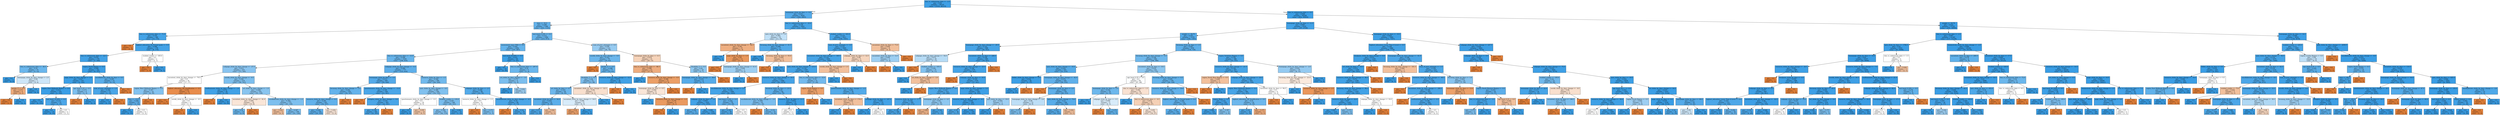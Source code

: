 digraph Tree {
node [shape=box, style="filled", color="black"] ;
0 [label="due_vs_submission_date <= -2.5\ngini = 0.04\nsamples = 49335\nvalue = [1016, 48319]", fillcolor="#399de5fa"] ;
1 [label="homepage_clicks_by_days <= 9.5\ngini = 0.211\nsamples = 3029\nvalue = [364, 2665]", fillcolor="#399de5dc"] ;
0 -> 1 [labeldistance=2.5, labelangle=45, headlabel="True"] ;
2 [label="date <= 35.5\ngini = 0.289\nsamples = 1386\nvalue = [243, 1143]", fillcolor="#399de5c9"] ;
1 -> 2 ;
3 [label="due_vs_submission_date <= -71.0\ngini = 0.105\nsamples = 180\nvalue = [10, 170]", fillcolor="#399de5f0"] ;
2 -> 3 ;
4 [label="gini = 0.0\nsamples = 2\nvalue = [2, 0]", fillcolor="#e58139ff"] ;
3 -> 4 ;
5 [label="highest_education_No Formal quals <= 0.5\ngini = 0.086\nsamples = 178\nvalue = [8, 170]", fillcolor="#399de5f3"] ;
3 -> 5 ;
6 [label="due_vs_submission_date <= -22.5\ngini = 0.076\nsamples = 176\nvalue = [7, 169]", fillcolor="#399de5f4"] ;
5 -> 6 ;
7 [label="due_vs_submission_date <= -36.5\ngini = 0.32\nsamples = 15\nvalue = [3, 12]", fillcolor="#399de5bf"] ;
6 -> 7 ;
8 [label="gini = 0.0\nsamples = 8\nvalue = [0, 8]", fillcolor="#399de5ff"] ;
7 -> 8 ;
9 [label="homepage_clicks_by_days_change <= 2.5\ngini = 0.49\nsamples = 7\nvalue = [3, 4]", fillcolor="#399de540"] ;
7 -> 9 ;
10 [label="gender_F <= 0.5\ngini = 0.375\nsamples = 4\nvalue = [3, 1]", fillcolor="#e58139aa"] ;
9 -> 10 ;
11 [label="gini = 0.0\nsamples = 3\nvalue = [3, 0]", fillcolor="#e58139ff"] ;
10 -> 11 ;
12 [label="gini = 0.0\nsamples = 1\nvalue = [0, 1]", fillcolor="#399de5ff"] ;
10 -> 12 ;
13 [label="gini = 0.0\nsamples = 3\nvalue = [0, 3]", fillcolor="#399de5ff"] ;
9 -> 13 ;
14 [label="region_North Region <= 0.5\ngini = 0.048\nsamples = 161\nvalue = [4, 157]", fillcolor="#399de5f9"] ;
6 -> 14 ;
15 [label="page_clicks_by_days_change <= 2.5\ngini = 0.027\nsamples = 147\nvalue = [2, 145]", fillcolor="#399de5fb"] ;
14 -> 15 ;
16 [label="region_East Midlands Region <= 0.5\ngini = 0.014\nsamples = 143\nvalue = [1, 142]", fillcolor="#399de5fd"] ;
15 -> 16 ;
17 [label="gini = 0.0\nsamples = 131\nvalue = [0, 131]", fillcolor="#399de5ff"] ;
16 -> 17 ;
18 [label="imd_band_10-20% <= 0.5\ngini = 0.153\nsamples = 12\nvalue = [1, 11]", fillcolor="#399de5e8"] ;
16 -> 18 ;
19 [label="gini = 0.0\nsamples = 10\nvalue = [0, 10]", fillcolor="#399de5ff"] ;
18 -> 19 ;
20 [label="gini = 0.5\nsamples = 2\nvalue = [1, 1]", fillcolor="#e5813900"] ;
18 -> 20 ;
21 [label="age_band_0-35 <= 0.5\ngini = 0.375\nsamples = 4\nvalue = [1, 3]", fillcolor="#399de5aa"] ;
15 -> 21 ;
22 [label="gini = 0.0\nsamples = 1\nvalue = [1, 0]", fillcolor="#e58139ff"] ;
21 -> 22 ;
23 [label="gini = 0.0\nsamples = 3\nvalue = [0, 3]", fillcolor="#399de5ff"] ;
21 -> 23 ;
24 [label="oucollaborate_clicks_by_days <= 0.5\ngini = 0.245\nsamples = 14\nvalue = [2, 12]", fillcolor="#399de5d4"] ;
14 -> 24 ;
25 [label="num_of_prev_attempts <= 1.5\ngini = 0.142\nsamples = 13\nvalue = [1, 12]", fillcolor="#399de5ea"] ;
24 -> 25 ;
26 [label="gini = 0.0\nsamples = 12\nvalue = [0, 12]", fillcolor="#399de5ff"] ;
25 -> 26 ;
27 [label="gini = 0.0\nsamples = 1\nvalue = [1, 0]", fillcolor="#e58139ff"] ;
25 -> 27 ;
28 [label="gini = 0.0\nsamples = 1\nvalue = [1, 0]", fillcolor="#e58139ff"] ;
24 -> 28 ;
29 [label="studied_credits <= 165.0\ngini = 0.5\nsamples = 2\nvalue = [1, 1]", fillcolor="#e5813900"] ;
5 -> 29 ;
30 [label="gini = 0.0\nsamples = 1\nvalue = [1, 0]", fillcolor="#e58139ff"] ;
29 -> 30 ;
31 [label="gini = 0.0\nsamples = 1\nvalue = [0, 1]", fillcolor="#399de5ff"] ;
29 -> 31 ;
32 [label="imd_band_0-10% <= 0.5\ngini = 0.312\nsamples = 1206\nvalue = [233, 973]", fillcolor="#399de5c2"] ;
2 -> 32 ;
33 [label="assessment_type_CMA <= 0.5\ngini = 0.295\nsamples = 1094\nvalue = [197, 897]", fillcolor="#399de5c7"] ;
32 -> 33 ;
34 [label="due_vs_submission_date <= -13.5\ngini = 0.308\nsamples = 1030\nvalue = [196, 834]", fillcolor="#399de5c3"] ;
33 -> 34 ;
35 [label="subpage_clicks_by_days_change <= -27.5\ngini = 0.411\nsamples = 253\nvalue = [73, 180]", fillcolor="#399de598"] ;
34 -> 35 ;
36 [label="oucontent_clicks_by_days_change <= -79.5\ngini = 0.5\nsamples = 34\nvalue = [17, 17]", fillcolor="#e5813900"] ;
35 -> 36 ;
37 [label="region_West Midlands Region <= 0.5\ngini = 0.397\nsamples = 22\nvalue = [6, 16]", fillcolor="#399de59f"] ;
36 -> 37 ;
38 [label="date <= 133.5\ngini = 0.266\nsamples = 19\nvalue = [3, 16]", fillcolor="#399de5cf"] ;
37 -> 38 ;
39 [label="gini = 0.0\nsamples = 13\nvalue = [0, 13]", fillcolor="#399de5ff"] ;
38 -> 39 ;
40 [label="gini = 0.5\nsamples = 6\nvalue = [3, 3]", fillcolor="#e5813900"] ;
38 -> 40 ;
41 [label="gini = 0.0\nsamples = 3\nvalue = [3, 0]", fillcolor="#e58139ff"] ;
37 -> 41 ;
42 [label="highest_education_HE Qualification <= 0.5\ngini = 0.153\nsamples = 12\nvalue = [11, 1]", fillcolor="#e58139e8"] ;
36 -> 42 ;
43 [label="gini = 0.0\nsamples = 10\nvalue = [10, 0]", fillcolor="#e58139ff"] ;
42 -> 43 ;
44 [label="ouwiki_clicks_by_days_change <= -0.5\ngini = 0.5\nsamples = 2\nvalue = [1, 1]", fillcolor="#e5813900"] ;
42 -> 44 ;
45 [label="gini = 0.0\nsamples = 1\nvalue = [1, 0]", fillcolor="#e58139ff"] ;
44 -> 45 ;
46 [label="gini = 0.0\nsamples = 1\nvalue = [0, 1]", fillcolor="#399de5ff"] ;
44 -> 46 ;
47 [label="ouwiki_clicks_by_days_change <= -0.5\ngini = 0.381\nsamples = 219\nvalue = [56, 163]", fillcolor="#399de5a7"] ;
35 -> 47 ;
48 [label="ouelluminate_clicks_by_days_change <= -1.0\ngini = 0.074\nsamples = 26\nvalue = [1, 25]", fillcolor="#399de5f5"] ;
47 -> 48 ;
49 [label="gini = 0.0\nsamples = 1\nvalue = [1, 0]", fillcolor="#e58139ff"] ;
48 -> 49 ;
50 [label="gini = 0.0\nsamples = 25\nvalue = [0, 25]", fillcolor="#399de5ff"] ;
48 -> 50 ;
51 [label="url_clicks_by_days_change <= -1.5\ngini = 0.408\nsamples = 193\nvalue = [55, 138]", fillcolor="#399de599"] ;
47 -> 51 ;
52 [label="oucontent_clicks_by_days_change <= -41.0\ngini = 0.494\nsamples = 18\nvalue = [10, 8]", fillcolor="#e5813933"] ;
51 -> 52 ;
53 [label="gini = 0.32\nsamples = 10\nvalue = [2, 8]", fillcolor="#399de5bf"] ;
52 -> 53 ;
54 [label="gini = 0.0\nsamples = 8\nvalue = [8, 0]", fillcolor="#e58139ff"] ;
52 -> 54 ;
55 [label="oucollaborate_clicks_by_days_change <= -1.5\ngini = 0.382\nsamples = 175\nvalue = [45, 130]", fillcolor="#399de5a7"] ;
51 -> 55 ;
56 [label="gini = 0.444\nsamples = 6\nvalue = [4, 2]", fillcolor="#e581397f"] ;
55 -> 56 ;
57 [label="gini = 0.367\nsamples = 169\nvalue = [41, 128]", fillcolor="#399de5ad"] ;
55 -> 57 ;
58 [label="subpage_clicks_by_days_change <= -5.5\ngini = 0.266\nsamples = 777\nvalue = [123, 654]", fillcolor="#399de5cf"] ;
34 -> 58 ;
59 [label="homepage_clicks_by_days <= 3.5\ngini = 0.213\nsamples = 487\nvalue = [59, 428]", fillcolor="#399de5dc"] ;
58 -> 59 ;
60 [label="forumng_clicks_by_days_change <= 5.5\ngini = 0.292\nsamples = 203\nvalue = [36, 167]", fillcolor="#399de5c8"] ;
59 -> 60 ;
61 [label="resource_clicks_by_days_change <= 0.5\ngini = 0.281\nsamples = 201\nvalue = [34, 167]", fillcolor="#399de5cb"] ;
60 -> 61 ;
62 [label="gini = 0.256\nsamples = 192\nvalue = [29, 163]", fillcolor="#399de5d2"] ;
61 -> 62 ;
63 [label="gini = 0.494\nsamples = 9\nvalue = [5, 4]", fillcolor="#e5813933"] ;
61 -> 63 ;
64 [label="gini = 0.0\nsamples = 2\nvalue = [2, 0]", fillcolor="#e58139ff"] ;
60 -> 64 ;
65 [label="questionnaire_clicks_by_days_change <= -13.0\ngini = 0.149\nsamples = 284\nvalue = [23, 261]", fillcolor="#399de5e9"] ;
59 -> 65 ;
66 [label="gini = 0.0\nsamples = 1\nvalue = [1, 0]", fillcolor="#e58139ff"] ;
65 -> 66 ;
67 [label="dataplus_clicks_by_days_change <= 9.0\ngini = 0.143\nsamples = 283\nvalue = [22, 261]", fillcolor="#399de5ea"] ;
65 -> 67 ;
68 [label="gini = 0.138\nsamples = 282\nvalue = [21, 261]", fillcolor="#399de5ea"] ;
67 -> 68 ;
69 [label="gini = 0.0\nsamples = 1\nvalue = [1, 0]", fillcolor="#e58139ff"] ;
67 -> 69 ;
70 [label="resource_clicks_by_days <= 1.5\ngini = 0.344\nsamples = 290\nvalue = [64, 226]", fillcolor="#399de5b7"] ;
58 -> 70 ;
71 [label="quiz_clicks_by_days_change <= -0.5\ngini = 0.389\nsamples = 204\nvalue = [54, 150]", fillcolor="#399de5a3"] ;
70 -> 71 ;
72 [label="questionnaire_clicks_by_days_change <= -0.5\ngini = 0.5\nsamples = 18\nvalue = [9, 9]", fillcolor="#e5813900"] ;
71 -> 72 ;
73 [label="gini = 0.0\nsamples = 4\nvalue = [0, 4]", fillcolor="#399de5ff"] ;
72 -> 73 ;
74 [label="gini = 0.459\nsamples = 14\nvalue = [9, 5]", fillcolor="#e5813971"] ;
72 -> 74 ;
75 [label="studied_credits <= 135.0\ngini = 0.367\nsamples = 186\nvalue = [45, 141]", fillcolor="#399de5ae"] ;
71 -> 75 ;
76 [label="gini = 0.394\nsamples = 163\nvalue = [44, 119]", fillcolor="#399de5a1"] ;
75 -> 76 ;
77 [label="gini = 0.083\nsamples = 23\nvalue = [1, 22]", fillcolor="#399de5f3"] ;
75 -> 77 ;
78 [label="subpage_clicks_by_days <= 2.5\ngini = 0.206\nsamples = 86\nvalue = [10, 76]", fillcolor="#399de5dd"] ;
70 -> 78 ;
79 [label="resource_clicks_by_days_change <= 1.5\ngini = 0.5\nsamples = 6\nvalue = [3, 3]", fillcolor="#e5813900"] ;
78 -> 79 ;
80 [label="gini = 0.0\nsamples = 2\nvalue = [2, 0]", fillcolor="#e58139ff"] ;
79 -> 80 ;
81 [label="gini = 0.375\nsamples = 4\nvalue = [1, 3]", fillcolor="#399de5aa"] ;
79 -> 81 ;
82 [label="oucollaborate_clicks_by_days_change <= -4.5\ngini = 0.16\nsamples = 80\nvalue = [7, 73]", fillcolor="#399de5e7"] ;
78 -> 82 ;
83 [label="gini = 0.0\nsamples = 1\nvalue = [1, 0]", fillcolor="#e58139ff"] ;
82 -> 83 ;
84 [label="gini = 0.14\nsamples = 79\nvalue = [6, 73]", fillcolor="#399de5ea"] ;
82 -> 84 ;
85 [label="imd_band_50-60% <= 0.5\ngini = 0.031\nsamples = 64\nvalue = [1, 63]", fillcolor="#399de5fb"] ;
33 -> 85 ;
86 [label="gini = 0.0\nsamples = 59\nvalue = [0, 59]", fillcolor="#399de5ff"] ;
85 -> 86 ;
87 [label="due_vs_submission_date <= -297.0\ngini = 0.32\nsamples = 5\nvalue = [1, 4]", fillcolor="#399de5bf"] ;
85 -> 87 ;
88 [label="url_clicks_by_days_change <= -1.0\ngini = 0.375\nsamples = 4\nvalue = [1, 3]", fillcolor="#399de5aa"] ;
87 -> 88 ;
89 [label="gini = 0.0\nsamples = 1\nvalue = [0, 1]", fillcolor="#399de5ff"] ;
88 -> 89 ;
90 [label="gini = 0.444\nsamples = 3\nvalue = [1, 2]", fillcolor="#399de57f"] ;
88 -> 90 ;
91 [label="gini = 0.0\nsamples = 1\nvalue = [0, 1]", fillcolor="#399de5ff"] ;
87 -> 91 ;
92 [label="num_of_prev_attempts <= 0.5\ngini = 0.436\nsamples = 112\nvalue = [36, 76]", fillcolor="#399de586"] ;
32 -> 92 ;
93 [label="ouwiki_clicks_by_days_change <= -6.5\ngini = 0.323\nsamples = 79\nvalue = [16, 63]", fillcolor="#399de5be"] ;
92 -> 93 ;
94 [label="gini = 0.0\nsamples = 2\nvalue = [2, 0]", fillcolor="#e58139ff"] ;
93 -> 94 ;
95 [label="gender_F <= 0.5\ngini = 0.298\nsamples = 77\nvalue = [14, 63]", fillcolor="#399de5c6"] ;
93 -> 95 ;
96 [label="disability_Y <= 0.5\ngini = 0.38\nsamples = 51\nvalue = [13, 38]", fillcolor="#399de5a8"] ;
95 -> 96 ;
97 [label="url_clicks_by_days <= 0.5\ngini = 0.325\nsamples = 44\nvalue = [9, 35]", fillcolor="#399de5bd"] ;
96 -> 97 ;
98 [label="oucontent_clicks_by_days <= 54.0\ngini = 0.245\nsamples = 35\nvalue = [5, 30]", fillcolor="#399de5d4"] ;
97 -> 98 ;
99 [label="gini = 0.17\nsamples = 32\nvalue = [3, 29]", fillcolor="#399de5e5"] ;
98 -> 99 ;
100 [label="gini = 0.444\nsamples = 3\nvalue = [2, 1]", fillcolor="#e581397f"] ;
98 -> 100 ;
101 [label="oucontent_clicks_by_days_change <= 16.0\ngini = 0.494\nsamples = 9\nvalue = [4, 5]", fillcolor="#399de533"] ;
97 -> 101 ;
102 [label="gini = 0.32\nsamples = 5\nvalue = [4, 1]", fillcolor="#e58139bf"] ;
101 -> 102 ;
103 [label="gini = 0.0\nsamples = 4\nvalue = [0, 4]", fillcolor="#399de5ff"] ;
101 -> 103 ;
104 [label="oucontent_clicks_by_days_change <= -22.5\ngini = 0.49\nsamples = 7\nvalue = [4, 3]", fillcolor="#e5813940"] ;
96 -> 104 ;
105 [label="gini = 0.0\nsamples = 3\nvalue = [0, 3]", fillcolor="#399de5ff"] ;
104 -> 105 ;
106 [label="gini = 0.0\nsamples = 4\nvalue = [4, 0]", fillcolor="#e58139ff"] ;
104 -> 106 ;
107 [label="resource_clicks_by_days_change <= -12.5\ngini = 0.074\nsamples = 26\nvalue = [1, 25]", fillcolor="#399de5f5"] ;
95 -> 107 ;
108 [label="gini = 0.0\nsamples = 1\nvalue = [1, 0]", fillcolor="#e58139ff"] ;
107 -> 108 ;
109 [label="gini = 0.0\nsamples = 25\nvalue = [0, 25]", fillcolor="#399de5ff"] ;
107 -> 109 ;
110 [label="homepage_clicks_by_days <= 6.5\ngini = 0.478\nsamples = 33\nvalue = [20, 13]", fillcolor="#e5813959"] ;
92 -> 110 ;
111 [label="due_vs_submission_date <= -86.5\ngini = 0.386\nsamples = 23\nvalue = [17, 6]", fillcolor="#e58139a5"] ;
110 -> 111 ;
112 [label="gini = 0.0\nsamples = 2\nvalue = [0, 2]", fillcolor="#399de5ff"] ;
111 -> 112 ;
113 [label="resource_clicks_by_days_change <= -0.5\ngini = 0.308\nsamples = 21\nvalue = [17, 4]", fillcolor="#e58139c3"] ;
111 -> 113 ;
114 [label="homepage_clicks_by_days <= 0.5\ngini = 0.494\nsamples = 9\nvalue = [5, 4]", fillcolor="#e5813933"] ;
113 -> 114 ;
115 [label="gini = 0.0\nsamples = 3\nvalue = [0, 3]", fillcolor="#399de5ff"] ;
114 -> 115 ;
116 [label="resource_clicks_by_days_change <= -1.5\ngini = 0.278\nsamples = 6\nvalue = [5, 1]", fillcolor="#e58139cc"] ;
114 -> 116 ;
117 [label="gini = 0.0\nsamples = 5\nvalue = [5, 0]", fillcolor="#e58139ff"] ;
116 -> 117 ;
118 [label="gini = 0.0\nsamples = 1\nvalue = [0, 1]", fillcolor="#399de5ff"] ;
116 -> 118 ;
119 [label="gini = 0.0\nsamples = 12\nvalue = [12, 0]", fillcolor="#e58139ff"] ;
113 -> 119 ;
120 [label="disability_Y <= 0.5\ngini = 0.42\nsamples = 10\nvalue = [3, 7]", fillcolor="#399de592"] ;
110 -> 120 ;
121 [label="homepage_clicks_by_days_change <= -30.0\ngini = 0.219\nsamples = 8\nvalue = [1, 7]", fillcolor="#399de5db"] ;
120 -> 121 ;
122 [label="gini = 0.0\nsamples = 1\nvalue = [1, 0]", fillcolor="#e58139ff"] ;
121 -> 122 ;
123 [label="gini = 0.0\nsamples = 7\nvalue = [0, 7]", fillcolor="#399de5ff"] ;
121 -> 123 ;
124 [label="gini = 0.0\nsamples = 2\nvalue = [2, 0]", fillcolor="#e58139ff"] ;
120 -> 124 ;
125 [label="due_vs_submission_date <= -23.0\ngini = 0.136\nsamples = 1643\nvalue = [121, 1522]", fillcolor="#399de5eb"] ;
1 -> 125 ;
126 [label="quiz_clicks_by_days <= 1.0\ngini = 0.482\nsamples = 32\nvalue = [13, 19]", fillcolor="#399de551"] ;
125 -> 126 ;
127 [label="oucontent_clicks_by_days_change <= -62.5\ngini = 0.391\nsamples = 15\nvalue = [11, 4]", fillcolor="#e58139a2"] ;
126 -> 127 ;
128 [label="gini = 0.0\nsamples = 2\nvalue = [0, 2]", fillcolor="#399de5ff"] ;
127 -> 128 ;
129 [label="page_clicks_by_days <= 1.5\ngini = 0.26\nsamples = 13\nvalue = [11, 2]", fillcolor="#e58139d1"] ;
127 -> 129 ;
130 [label="gini = 0.0\nsamples = 10\nvalue = [10, 0]", fillcolor="#e58139ff"] ;
129 -> 130 ;
131 [label="homepage_clicks_by_days_change <= 41.0\ngini = 0.444\nsamples = 3\nvalue = [1, 2]", fillcolor="#399de57f"] ;
129 -> 131 ;
132 [label="gini = 0.0\nsamples = 2\nvalue = [0, 2]", fillcolor="#399de5ff"] ;
131 -> 132 ;
133 [label="gini = 0.0\nsamples = 1\nvalue = [1, 0]", fillcolor="#e58139ff"] ;
131 -> 133 ;
134 [label="forumng_clicks_by_days_change <= 41.5\ngini = 0.208\nsamples = 17\nvalue = [2, 15]", fillcolor="#399de5dd"] ;
126 -> 134 ;
135 [label="gini = 0.0\nsamples = 14\nvalue = [0, 14]", fillcolor="#399de5ff"] ;
134 -> 135 ;
136 [label="forumng_clicks_by_days <= 93.0\ngini = 0.444\nsamples = 3\nvalue = [2, 1]", fillcolor="#e581397f"] ;
134 -> 136 ;
137 [label="gini = 0.0\nsamples = 2\nvalue = [2, 0]", fillcolor="#e58139ff"] ;
136 -> 137 ;
138 [label="gini = 0.0\nsamples = 1\nvalue = [0, 1]", fillcolor="#399de5ff"] ;
136 -> 138 ;
139 [label="studied_credits <= 345.0\ngini = 0.125\nsamples = 1611\nvalue = [108, 1503]", fillcolor="#399de5ed"] ;
125 -> 139 ;
140 [label="num_of_prev_attempts <= 3.5\ngini = 0.121\nsamples = 1605\nvalue = [104, 1501]", fillcolor="#399de5ed"] ;
139 -> 140 ;
141 [label="oucontent_clicks_by_days_change <= 349.5\ngini = 0.118\nsamples = 1600\nvalue = [101, 1499]", fillcolor="#399de5ee"] ;
140 -> 141 ;
142 [label="quiz_clicks_by_days_change <= 214.5\ngini = 0.116\nsamples = 1597\nvalue = [99, 1498]", fillcolor="#399de5ee"] ;
141 -> 142 ;
143 [label="resource_clicks_by_days_change <= 10.5\ngini = 0.111\nsamples = 1566\nvalue = [92, 1474]", fillcolor="#399de5ef"] ;
142 -> 143 ;
144 [label="oucollaborate_clicks_by_days_change <= 2.5\ngini = 0.102\nsamples = 1484\nvalue = [80, 1404]", fillcolor="#399de5f0"] ;
143 -> 144 ;
145 [label="subpage_clicks_by_days <= 3.5\ngini = 0.093\nsamples = 1425\nvalue = [70, 1355]", fillcolor="#399de5f2"] ;
144 -> 145 ;
146 [label="gini = 0.242\nsamples = 71\nvalue = [10, 61]", fillcolor="#399de5d5"] ;
145 -> 146 ;
147 [label="gini = 0.085\nsamples = 1354\nvalue = [60, 1294]", fillcolor="#399de5f3"] ;
145 -> 147 ;
148 [label="imd_band_0-10% <= 0.5\ngini = 0.282\nsamples = 59\nvalue = [10, 49]", fillcolor="#399de5cb"] ;
144 -> 148 ;
149 [label="gini = 0.183\nsamples = 49\nvalue = [5, 44]", fillcolor="#399de5e2"] ;
148 -> 149 ;
150 [label="gini = 0.5\nsamples = 10\nvalue = [5, 5]", fillcolor="#e5813900"] ;
148 -> 150 ;
151 [label="forumng_clicks_by_days <= 23.5\ngini = 0.25\nsamples = 82\nvalue = [12, 70]", fillcolor="#399de5d3"] ;
143 -> 151 ;
152 [label="oucollaborate_clicks_by_days_change <= -3.5\ngini = 0.369\nsamples = 45\nvalue = [11, 34]", fillcolor="#399de5ac"] ;
151 -> 152 ;
153 [label="gini = 0.0\nsamples = 2\nvalue = [2, 0]", fillcolor="#e58139ff"] ;
152 -> 153 ;
154 [label="gini = 0.331\nsamples = 43\nvalue = [9, 34]", fillcolor="#399de5bb"] ;
152 -> 154 ;
155 [label="resource_clicks_by_days <= 11.5\ngini = 0.053\nsamples = 37\nvalue = [1, 36]", fillcolor="#399de5f8"] ;
151 -> 155 ;
156 [label="gini = 0.5\nsamples = 2\nvalue = [1, 1]", fillcolor="#e5813900"] ;
155 -> 156 ;
157 [label="gini = 0.0\nsamples = 35\nvalue = [0, 35]", fillcolor="#399de5ff"] ;
155 -> 157 ;
158 [label="due_vs_submission_date <= -12.0\ngini = 0.35\nsamples = 31\nvalue = [7, 24]", fillcolor="#399de5b5"] ;
142 -> 158 ;
159 [label="region_North Region <= 0.5\ngini = 0.32\nsamples = 5\nvalue = [4, 1]", fillcolor="#e58139bf"] ;
158 -> 159 ;
160 [label="gini = 0.0\nsamples = 4\nvalue = [4, 0]", fillcolor="#e58139ff"] ;
159 -> 160 ;
161 [label="gini = 0.0\nsamples = 1\nvalue = [0, 1]", fillcolor="#399de5ff"] ;
159 -> 161 ;
162 [label="questionnaire_clicks_by_days_change <= -1.5\ngini = 0.204\nsamples = 26\nvalue = [3, 23]", fillcolor="#399de5de"] ;
158 -> 162 ;
163 [label="oucontent_clicks_by_days <= 174.5\ngini = 0.444\nsamples = 3\nvalue = [2, 1]", fillcolor="#e581397f"] ;
162 -> 163 ;
164 [label="gini = 0.0\nsamples = 1\nvalue = [0, 1]", fillcolor="#399de5ff"] ;
163 -> 164 ;
165 [label="gini = 0.0\nsamples = 2\nvalue = [2, 0]", fillcolor="#e58139ff"] ;
163 -> 165 ;
166 [label="subpage_clicks_by_days <= 107.5\ngini = 0.083\nsamples = 23\nvalue = [1, 22]", fillcolor="#399de5f3"] ;
162 -> 166 ;
167 [label="gini = 0.0\nsamples = 21\nvalue = [0, 21]", fillcolor="#399de5ff"] ;
166 -> 167 ;
168 [label="gini = 0.5\nsamples = 2\nvalue = [1, 1]", fillcolor="#e5813900"] ;
166 -> 168 ;
169 [label="ouwiki_clicks_by_days_change <= 1.5\ngini = 0.444\nsamples = 3\nvalue = [2, 1]", fillcolor="#e581397f"] ;
141 -> 169 ;
170 [label="gini = 0.0\nsamples = 1\nvalue = [0, 1]", fillcolor="#399de5ff"] ;
169 -> 170 ;
171 [label="gini = 0.0\nsamples = 2\nvalue = [2, 0]", fillcolor="#e58139ff"] ;
169 -> 171 ;
172 [label="subpage_clicks_by_days <= 12.5\ngini = 0.48\nsamples = 5\nvalue = [3, 2]", fillcolor="#e5813955"] ;
140 -> 172 ;
173 [label="gini = 0.0\nsamples = 2\nvalue = [0, 2]", fillcolor="#399de5ff"] ;
172 -> 173 ;
174 [label="gini = 0.0\nsamples = 3\nvalue = [3, 0]", fillcolor="#e58139ff"] ;
172 -> 174 ;
175 [label="oucontent_clicks_by_days <= 73.0\ngini = 0.444\nsamples = 6\nvalue = [4, 2]", fillcolor="#e581397f"] ;
139 -> 175 ;
176 [label="oucontent_clicks_by_days <= 12.5\ngini = 0.444\nsamples = 3\nvalue = [1, 2]", fillcolor="#399de57f"] ;
175 -> 176 ;
177 [label="gini = 0.0\nsamples = 1\nvalue = [1, 0]", fillcolor="#e58139ff"] ;
176 -> 177 ;
178 [label="gini = 0.0\nsamples = 2\nvalue = [0, 2]", fillcolor="#399de5ff"] ;
176 -> 178 ;
179 [label="gini = 0.0\nsamples = 3\nvalue = [3, 0]", fillcolor="#e58139ff"] ;
175 -> 179 ;
180 [label="due_vs_submission_date <= 0.5\ngini = 0.028\nsamples = 46306\nvalue = [652, 45654]", fillcolor="#399de5fb"] ;
0 -> 180 [labeldistance=2.5, labelangle=-45, headlabel="False"] ;
181 [label="homepage_clicks_by_days <= 11.5\ngini = 0.083\nsamples = 9145\nvalue = [397, 8748]", fillcolor="#399de5f3"] ;
180 -> 181 ;
182 [label="weight <= 18.75\ngini = 0.207\nsamples = 1576\nvalue = [185, 1391]", fillcolor="#399de5dd"] ;
181 -> 182 ;
183 [label="homepage_clicks_by_days_change <= -29.5\ngini = 0.123\nsamples = 698\nvalue = [46, 652]", fillcolor="#399de5ed"] ;
182 -> 183 ;
184 [label="subpage_clicks_by_days_change <= -54.0\ngini = 0.475\nsamples = 18\nvalue = [7, 11]", fillcolor="#399de55d"] ;
183 -> 184 ;
185 [label="gini = 0.0\nsamples = 3\nvalue = [3, 0]", fillcolor="#e58139ff"] ;
184 -> 185 ;
186 [label="studied_credits <= 105.0\ngini = 0.391\nsamples = 15\nvalue = [4, 11]", fillcolor="#399de5a2"] ;
184 -> 186 ;
187 [label="gini = 0.0\nsamples = 9\nvalue = [0, 9]", fillcolor="#399de5ff"] ;
186 -> 187 ;
188 [label="url_clicks_by_days_change <= -2.0\ngini = 0.444\nsamples = 6\nvalue = [4, 2]", fillcolor="#e581397f"] ;
186 -> 188 ;
189 [label="gini = 0.0\nsamples = 2\nvalue = [0, 2]", fillcolor="#399de5ff"] ;
188 -> 189 ;
190 [label="gini = 0.0\nsamples = 4\nvalue = [4, 0]", fillcolor="#e58139ff"] ;
188 -> 190 ;
191 [label="oucontent_clicks_by_days <= 248.0\ngini = 0.108\nsamples = 680\nvalue = [39, 641]", fillcolor="#399de5ef"] ;
183 -> 191 ;
192 [label="resource_clicks_by_days_change <= -23.5\ngini = 0.106\nsamples = 679\nvalue = [38, 641]", fillcolor="#399de5f0"] ;
191 -> 192 ;
193 [label="gini = 0.0\nsamples = 1\nvalue = [1, 0]", fillcolor="#e58139ff"] ;
192 -> 193 ;
194 [label="subpage_clicks_by_days <= 10.5\ngini = 0.103\nsamples = 678\nvalue = [37, 641]", fillcolor="#399de5f0"] ;
192 -> 194 ;
195 [label="region_West Midlands Region <= 0.5\ngini = 0.167\nsamples = 315\nvalue = [29, 286]", fillcolor="#399de5e5"] ;
194 -> 195 ;
196 [label="resource_clicks_by_days <= 17.5\ngini = 0.144\nsamples = 295\nvalue = [23, 272]", fillcolor="#399de5e9"] ;
195 -> 196 ;
197 [label="gini = 0.138\nsamples = 294\nvalue = [22, 272]", fillcolor="#399de5ea"] ;
196 -> 197 ;
198 [label="gini = 0.0\nsamples = 1\nvalue = [1, 0]", fillcolor="#e58139ff"] ;
196 -> 198 ;
199 [label="homepage_clicks_by_days <= 4.5\ngini = 0.42\nsamples = 20\nvalue = [6, 14]", fillcolor="#399de592"] ;
195 -> 199 ;
200 [label="gini = 0.408\nsamples = 7\nvalue = [5, 2]", fillcolor="#e5813999"] ;
199 -> 200 ;
201 [label="gini = 0.142\nsamples = 13\nvalue = [1, 12]", fillcolor="#399de5ea"] ;
199 -> 201 ;
202 [label="page_clicks_by_days_change <= 5.5\ngini = 0.043\nsamples = 363\nvalue = [8, 355]", fillcolor="#399de5f9"] ;
194 -> 202 ;
203 [label="resource_clicks_by_days_change <= -4.5\ngini = 0.038\nsamples = 360\nvalue = [7, 353]", fillcolor="#399de5fa"] ;
202 -> 203 ;
204 [label="gini = 0.18\nsamples = 30\nvalue = [3, 27]", fillcolor="#399de5e3"] ;
203 -> 204 ;
205 [label="gini = 0.024\nsamples = 330\nvalue = [4, 326]", fillcolor="#399de5fc"] ;
203 -> 205 ;
206 [label="quiz_clicks_by_days <= 10.0\ngini = 0.444\nsamples = 3\nvalue = [1, 2]", fillcolor="#399de57f"] ;
202 -> 206 ;
207 [label="gini = 0.0\nsamples = 2\nvalue = [0, 2]", fillcolor="#399de5ff"] ;
206 -> 207 ;
208 [label="gini = 0.0\nsamples = 1\nvalue = [1, 0]", fillcolor="#e58139ff"] ;
206 -> 208 ;
209 [label="gini = 0.0\nsamples = 1\nvalue = [1, 0]", fillcolor="#e58139ff"] ;
191 -> 209 ;
210 [label="forumng_clicks_by_days <= 1.5\ngini = 0.267\nsamples = 878\nvalue = [139, 739]", fillcolor="#399de5cf"] ;
182 -> 210 ;
211 [label="forumng_clicks_by_days_change <= -5.5\ngini = 0.338\nsamples = 492\nvalue = [106, 386]", fillcolor="#399de5b9"] ;
210 -> 211 ;
212 [label="quiz_clicks_by_days_change <= -10.5\ngini = 0.224\nsamples = 241\nvalue = [31, 210]", fillcolor="#399de5d9"] ;
211 -> 212 ;
213 [label="folder_clicks_by_days_change <= 0.5\ngini = 0.034\nsamples = 58\nvalue = [1, 57]", fillcolor="#399de5fb"] ;
212 -> 213 ;
214 [label="gini = 0.0\nsamples = 57\nvalue = [0, 57]", fillcolor="#399de5ff"] ;
213 -> 214 ;
215 [label="gini = 0.0\nsamples = 1\nvalue = [1, 0]", fillcolor="#e58139ff"] ;
213 -> 215 ;
216 [label="homepage_clicks_by_days_change <= -42.0\ngini = 0.274\nsamples = 183\nvalue = [30, 153]", fillcolor="#399de5cd"] ;
212 -> 216 ;
217 [label="gini = 0.0\nsamples = 2\nvalue = [2, 0]", fillcolor="#e58139ff"] ;
216 -> 217 ;
218 [label="homepage_clicks_by_days <= 2.5\ngini = 0.262\nsamples = 181\nvalue = [28, 153]", fillcolor="#399de5d0"] ;
216 -> 218 ;
219 [label="homepage_clicks_by_days_change <= -5.0\ngini = 0.48\nsamples = 15\nvalue = [6, 9]", fillcolor="#399de555"] ;
218 -> 219 ;
220 [label="gini = 0.375\nsamples = 12\nvalue = [3, 9]", fillcolor="#399de5aa"] ;
219 -> 220 ;
221 [label="gini = 0.0\nsamples = 3\nvalue = [3, 0]", fillcolor="#e58139ff"] ;
219 -> 221 ;
222 [label="quiz_clicks_by_days_change <= 70.0\ngini = 0.23\nsamples = 166\nvalue = [22, 144]", fillcolor="#399de5d8"] ;
218 -> 222 ;
223 [label="gini = 0.215\nsamples = 163\nvalue = [20, 143]", fillcolor="#399de5db"] ;
222 -> 223 ;
224 [label="gini = 0.444\nsamples = 3\nvalue = [2, 1]", fillcolor="#e581397f"] ;
222 -> 224 ;
225 [label="oucontent_clicks_by_days <= 19.5\ngini = 0.419\nsamples = 251\nvalue = [75, 176]", fillcolor="#399de592"] ;
211 -> 225 ;
226 [label="age_band_0-35 <= 0.5\ngini = 0.5\nsamples = 95\nvalue = [47, 48]", fillcolor="#399de505"] ;
225 -> 226 ;
227 [label="homepage_clicks_by_days <= 5.5\ngini = 0.332\nsamples = 19\nvalue = [4, 15]", fillcolor="#399de5bb"] ;
226 -> 227 ;
228 [label="gini = 0.0\nsamples = 10\nvalue = [0, 10]", fillcolor="#399de5ff"] ;
227 -> 228 ;
229 [label="subpage_clicks_by_days <= 3.5\ngini = 0.494\nsamples = 9\nvalue = [4, 5]", fillcolor="#399de533"] ;
227 -> 229 ;
230 [label="gini = 0.0\nsamples = 3\nvalue = [3, 0]", fillcolor="#e58139ff"] ;
229 -> 230 ;
231 [label="gini = 0.278\nsamples = 6\nvalue = [1, 5]", fillcolor="#399de5cc"] ;
229 -> 231 ;
232 [label="due_vs_submission_date <= -1.5\ngini = 0.491\nsamples = 76\nvalue = [43, 33]", fillcolor="#e581393b"] ;
226 -> 232 ;
233 [label="gini = 0.0\nsamples = 6\nvalue = [0, 6]", fillcolor="#399de5ff"] ;
232 -> 233 ;
234 [label="due_vs_submission_date <= -0.5\ngini = 0.474\nsamples = 70\nvalue = [43, 27]", fillcolor="#e581395f"] ;
232 -> 234 ;
235 [label="gini = 0.0\nsamples = 9\nvalue = [9, 0]", fillcolor="#e58139ff"] ;
234 -> 235 ;
236 [label="gini = 0.493\nsamples = 61\nvalue = [34, 27]", fillcolor="#e5813934"] ;
234 -> 236 ;
237 [label="forumng_clicks_by_days_change <= 0.5\ngini = 0.295\nsamples = 156\nvalue = [28, 128]", fillcolor="#399de5c7"] ;
225 -> 237 ;
238 [label="resource_clicks_by_days_change <= 10.0\ngini = 0.281\nsamples = 154\nvalue = [26, 128]", fillcolor="#399de5cb"] ;
237 -> 238 ;
239 [label="highest_education_No Formal quals <= 0.5\ngini = 0.266\nsamples = 152\nvalue = [24, 128]", fillcolor="#399de5cf"] ;
238 -> 239 ;
240 [label="gini = 0.25\nsamples = 150\nvalue = [22, 128]", fillcolor="#399de5d3"] ;
239 -> 240 ;
241 [label="gini = 0.0\nsamples = 2\nvalue = [2, 0]", fillcolor="#e58139ff"] ;
239 -> 241 ;
242 [label="gini = 0.0\nsamples = 2\nvalue = [2, 0]", fillcolor="#e58139ff"] ;
238 -> 242 ;
243 [label="gini = 0.0\nsamples = 2\nvalue = [2, 0]", fillcolor="#e58139ff"] ;
237 -> 243 ;
244 [label="region_Yorkshire Region <= 0.5\ngini = 0.156\nsamples = 386\nvalue = [33, 353]", fillcolor="#399de5e7"] ;
210 -> 244 ;
245 [label="resource_clicks_by_days_change <= -21.5\ngini = 0.136\nsamples = 367\nvalue = [27, 340]", fillcolor="#399de5eb"] ;
244 -> 245 ;
246 [label="region_South West Region <= 0.5\ngini = 0.444\nsamples = 3\nvalue = [2, 1]", fillcolor="#e581397f"] ;
245 -> 246 ;
247 [label="gini = 0.0\nsamples = 2\nvalue = [2, 0]", fillcolor="#e58139ff"] ;
246 -> 247 ;
248 [label="gini = 0.0\nsamples = 1\nvalue = [0, 1]", fillcolor="#399de5ff"] ;
246 -> 248 ;
249 [label="subpage_clicks_by_days_change <= 24.0\ngini = 0.128\nsamples = 364\nvalue = [25, 339]", fillcolor="#399de5ec"] ;
245 -> 249 ;
250 [label="region_West Midlands Region <= 0.5\ngini = 0.12\nsamples = 360\nvalue = [23, 337]", fillcolor="#399de5ee"] ;
249 -> 250 ;
251 [label="region_Wales <= 0.5\ngini = 0.101\nsamples = 336\nvalue = [18, 318]", fillcolor="#399de5f1"] ;
250 -> 251 ;
252 [label="gini = 0.088\nsamples = 325\nvalue = [15, 310]", fillcolor="#399de5f3"] ;
251 -> 252 ;
253 [label="gini = 0.397\nsamples = 11\nvalue = [3, 8]", fillcolor="#399de59f"] ;
251 -> 253 ;
254 [label="highest_education_HE Qualification <= 0.5\ngini = 0.33\nsamples = 24\nvalue = [5, 19]", fillcolor="#399de5bc"] ;
250 -> 254 ;
255 [label="gini = 0.18\nsamples = 20\nvalue = [2, 18]", fillcolor="#399de5e3"] ;
254 -> 255 ;
256 [label="gini = 0.375\nsamples = 4\nvalue = [3, 1]", fillcolor="#e58139aa"] ;
254 -> 256 ;
257 [label="oucontent_clicks_by_days <= 94.5\ngini = 0.5\nsamples = 4\nvalue = [2, 2]", fillcolor="#e5813900"] ;
249 -> 257 ;
258 [label="gini = 0.0\nsamples = 2\nvalue = [2, 0]", fillcolor="#e58139ff"] ;
257 -> 258 ;
259 [label="gini = 0.0\nsamples = 2\nvalue = [0, 2]", fillcolor="#399de5ff"] ;
257 -> 259 ;
260 [label="homepage_clicks_by_days_change <= -2.0\ngini = 0.432\nsamples = 19\nvalue = [6, 13]", fillcolor="#399de589"] ;
244 -> 260 ;
261 [label="forumng_clicks_by_days_change <= -21.0\ngini = 0.496\nsamples = 11\nvalue = [6, 5]", fillcolor="#e581392a"] ;
260 -> 261 ;
262 [label="gini = 0.0\nsamples = 4\nvalue = [0, 4]", fillcolor="#399de5ff"] ;
261 -> 262 ;
263 [label="resource_clicks_by_days_change <= 2.5\ngini = 0.245\nsamples = 7\nvalue = [6, 1]", fillcolor="#e58139d4"] ;
261 -> 263 ;
264 [label="gini = 0.0\nsamples = 6\nvalue = [6, 0]", fillcolor="#e58139ff"] ;
263 -> 264 ;
265 [label="gini = 0.0\nsamples = 1\nvalue = [0, 1]", fillcolor="#399de5ff"] ;
263 -> 265 ;
266 [label="gini = 0.0\nsamples = 8\nvalue = [0, 8]", fillcolor="#399de5ff"] ;
260 -> 266 ;
267 [label="homepage_clicks_by_days <= 19.5\ngini = 0.054\nsamples = 7569\nvalue = [212, 7357]", fillcolor="#399de5f8"] ;
181 -> 267 ;
268 [label="highest_education_Lower Than A Level <= 0.5\ngini = 0.108\nsamples = 1886\nvalue = [108, 1778]", fillcolor="#399de5f0"] ;
267 -> 268 ;
269 [label="dualpane_clicks_by_days_change <= 6.0\ngini = 0.075\nsamples = 1250\nvalue = [49, 1201]", fillcolor="#399de5f5"] ;
268 -> 269 ;
270 [label="url_clicks_by_days <= 16.5\ngini = 0.074\nsamples = 1249\nvalue = [48, 1201]", fillcolor="#399de5f5"] ;
269 -> 270 ;
271 [label="resource_clicks_by_days_change <= 36.5\ngini = 0.072\nsamples = 1248\nvalue = [47, 1201]", fillcolor="#399de5f5"] ;
270 -> 271 ;
272 [label="forumng_clicks_by_days_change <= 96.5\ngini = 0.071\nsamples = 1247\nvalue = [46, 1201]", fillcolor="#399de5f5"] ;
271 -> 272 ;
273 [label="resource_clicks_by_days <= 22.0\ngini = 0.07\nsamples = 1245\nvalue = [45, 1200]", fillcolor="#399de5f5"] ;
272 -> 273 ;
274 [label="gini = 0.067\nsamples = 1237\nvalue = [43, 1194]", fillcolor="#399de5f6"] ;
273 -> 274 ;
275 [label="gini = 0.375\nsamples = 8\nvalue = [2, 6]", fillcolor="#399de5aa"] ;
273 -> 275 ;
276 [label="subpage_clicks_by_days_change <= 10.0\ngini = 0.5\nsamples = 2\nvalue = [1, 1]", fillcolor="#e5813900"] ;
272 -> 276 ;
277 [label="gini = 0.0\nsamples = 1\nvalue = [0, 1]", fillcolor="#399de5ff"] ;
276 -> 277 ;
278 [label="gini = 0.0\nsamples = 1\nvalue = [1, 0]", fillcolor="#e58139ff"] ;
276 -> 278 ;
279 [label="gini = 0.0\nsamples = 1\nvalue = [1, 0]", fillcolor="#e58139ff"] ;
271 -> 279 ;
280 [label="gini = 0.0\nsamples = 1\nvalue = [1, 0]", fillcolor="#e58139ff"] ;
270 -> 280 ;
281 [label="gini = 0.0\nsamples = 1\nvalue = [1, 0]", fillcolor="#e58139ff"] ;
269 -> 281 ;
282 [label="homepage_clicks_by_days_change <= -61.0\ngini = 0.168\nsamples = 636\nvalue = [59, 577]", fillcolor="#399de5e5"] ;
268 -> 282 ;
283 [label="forumng_clicks_by_days_change <= -101.5\ngini = 0.444\nsamples = 3\nvalue = [2, 1]", fillcolor="#e581397f"] ;
282 -> 283 ;
284 [label="gini = 0.0\nsamples = 1\nvalue = [0, 1]", fillcolor="#399de5ff"] ;
283 -> 284 ;
285 [label="gini = 0.0\nsamples = 2\nvalue = [2, 0]", fillcolor="#e58139ff"] ;
283 -> 285 ;
286 [label="num_of_prev_attempts <= 1.5\ngini = 0.164\nsamples = 633\nvalue = [57, 576]", fillcolor="#399de5e6"] ;
282 -> 286 ;
287 [label="resource_clicks_by_days_change <= -48.5\ngini = 0.151\nsamples = 608\nvalue = [50, 558]", fillcolor="#399de5e8"] ;
286 -> 287 ;
288 [label="gini = 0.0\nsamples = 1\nvalue = [1, 0]", fillcolor="#e58139ff"] ;
287 -> 288 ;
289 [label="oucontent_clicks_by_days_change <= -290.5\ngini = 0.148\nsamples = 607\nvalue = [49, 558]", fillcolor="#399de5e9"] ;
287 -> 289 ;
290 [label="gini = 0.0\nsamples = 1\nvalue = [1, 0]", fillcolor="#e58139ff"] ;
289 -> 290 ;
291 [label="ouelluminate_clicks_by_days <= 4.5\ngini = 0.146\nsamples = 606\nvalue = [48, 558]", fillcolor="#399de5e9"] ;
289 -> 291 ;
292 [label="gini = 0.141\nsamples = 602\nvalue = [46, 556]", fillcolor="#399de5ea"] ;
291 -> 292 ;
293 [label="gini = 0.5\nsamples = 4\nvalue = [2, 2]", fillcolor="#e5813900"] ;
291 -> 293 ;
294 [label="forumng_clicks_by_days <= 1.0\ngini = 0.403\nsamples = 25\nvalue = [7, 18]", fillcolor="#399de59c"] ;
286 -> 294 ;
295 [label="homepage_clicks_by_days <= 13.0\ngini = 0.32\nsamples = 5\nvalue = [4, 1]", fillcolor="#e58139bf"] ;
294 -> 295 ;
296 [label="gini = 0.0\nsamples = 1\nvalue = [0, 1]", fillcolor="#399de5ff"] ;
295 -> 296 ;
297 [label="gini = 0.0\nsamples = 4\nvalue = [4, 0]", fillcolor="#e58139ff"] ;
295 -> 297 ;
298 [label="region_North Western Region <= 0.5\ngini = 0.255\nsamples = 20\nvalue = [3, 17]", fillcolor="#399de5d2"] ;
294 -> 298 ;
299 [label="due_vs_submission_date <= -1.5\ngini = 0.111\nsamples = 17\nvalue = [1, 16]", fillcolor="#399de5ef"] ;
298 -> 299 ;
300 [label="gini = 0.375\nsamples = 4\nvalue = [1, 3]", fillcolor="#399de5aa"] ;
299 -> 300 ;
301 [label="gini = 0.0\nsamples = 13\nvalue = [0, 13]", fillcolor="#399de5ff"] ;
299 -> 301 ;
302 [label="age_band_0-35 <= 0.5\ngini = 0.444\nsamples = 3\nvalue = [2, 1]", fillcolor="#e581397f"] ;
298 -> 302 ;
303 [label="gini = 0.0\nsamples = 2\nvalue = [2, 0]", fillcolor="#e58139ff"] ;
302 -> 303 ;
304 [label="gini = 0.0\nsamples = 1\nvalue = [0, 1]", fillcolor="#399de5ff"] ;
302 -> 304 ;
305 [label="subpage_clicks_by_days_change <= 227.5\ngini = 0.036\nsamples = 5683\nvalue = [104, 5579]", fillcolor="#399de5fa"] ;
267 -> 305 ;
306 [label="subpage_clicks_by_days <= 0.5\ngini = 0.036\nsamples = 5682\nvalue = [103, 5579]", fillcolor="#399de5fa"] ;
305 -> 306 ;
307 [label="gini = 0.0\nsamples = 1\nvalue = [1, 0]", fillcolor="#e58139ff"] ;
306 -> 307 ;
308 [label="subpage_clicks_by_days_change <= -75.5\ngini = 0.035\nsamples = 5681\nvalue = [102, 5579]", fillcolor="#399de5fa"] ;
306 -> 308 ;
309 [label="studied_credits <= 105.0\ngini = 0.34\nsamples = 23\nvalue = [5, 18]", fillcolor="#399de5b8"] ;
308 -> 309 ;
310 [label="homepage_clicks_by_days <= 22.0\ngini = 0.117\nsamples = 16\nvalue = [1, 15]", fillcolor="#399de5ee"] ;
309 -> 310 ;
311 [label="gini = 0.0\nsamples = 1\nvalue = [1, 0]", fillcolor="#e58139ff"] ;
310 -> 311 ;
312 [label="gini = 0.0\nsamples = 15\nvalue = [0, 15]", fillcolor="#399de5ff"] ;
310 -> 312 ;
313 [label="ouwiki_clicks_by_days_change <= -4.0\ngini = 0.49\nsamples = 7\nvalue = [4, 3]", fillcolor="#e5813940"] ;
309 -> 313 ;
314 [label="oucontent_clicks_by_days <= 106.5\ngini = 0.375\nsamples = 4\nvalue = [1, 3]", fillcolor="#399de5aa"] ;
313 -> 314 ;
315 [label="gini = 0.0\nsamples = 1\nvalue = [1, 0]", fillcolor="#e58139ff"] ;
314 -> 315 ;
316 [label="gini = 0.0\nsamples = 3\nvalue = [0, 3]", fillcolor="#399de5ff"] ;
314 -> 316 ;
317 [label="gini = 0.0\nsamples = 3\nvalue = [3, 0]", fillcolor="#e58139ff"] ;
313 -> 317 ;
318 [label="quiz_clicks_by_days <= 19.5\ngini = 0.034\nsamples = 5658\nvalue = [97, 5561]", fillcolor="#399de5fb"] ;
308 -> 318 ;
319 [label="age_band_55<= <= 0.5\ngini = 0.052\nsamples = 2491\nvalue = [66, 2425]", fillcolor="#399de5f8"] ;
318 -> 319 ;
320 [label="resource_clicks_by_days_change <= -50.0\ngini = 0.049\nsamples = 2482\nvalue = [63, 2419]", fillcolor="#399de5f8"] ;
319 -> 320 ;
321 [label="gini = 0.5\nsamples = 2\nvalue = [1, 1]", fillcolor="#e5813900"] ;
320 -> 321 ;
322 [label="gini = 0.049\nsamples = 2480\nvalue = [62, 2418]", fillcolor="#399de5f8"] ;
320 -> 322 ;
323 [label="region_South Region <= 0.5\ngini = 0.444\nsamples = 9\nvalue = [3, 6]", fillcolor="#399de57f"] ;
319 -> 323 ;
324 [label="gini = 0.0\nsamples = 6\nvalue = [0, 6]", fillcolor="#399de5ff"] ;
323 -> 324 ;
325 [label="gini = 0.0\nsamples = 3\nvalue = [3, 0]", fillcolor="#e58139ff"] ;
323 -> 325 ;
326 [label="url_clicks_by_days_change <= 16.5\ngini = 0.019\nsamples = 3167\nvalue = [31, 3136]", fillcolor="#399de5fc"] ;
318 -> 326 ;
327 [label="page_clicks_by_days <= 8.5\ngini = 0.018\nsamples = 3142\nvalue = [28, 3114]", fillcolor="#399de5fd"] ;
326 -> 327 ;
328 [label="gini = 0.017\nsamples = 3122\nvalue = [26, 3096]", fillcolor="#399de5fd"] ;
327 -> 328 ;
329 [label="gini = 0.18\nsamples = 20\nvalue = [2, 18]", fillcolor="#399de5e3"] ;
327 -> 329 ;
330 [label="homepage_clicks_by_days <= 69.0\ngini = 0.211\nsamples = 25\nvalue = [3, 22]", fillcolor="#399de5dc"] ;
326 -> 330 ;
331 [label="gini = 0.49\nsamples = 7\nvalue = [3, 4]", fillcolor="#399de540"] ;
330 -> 331 ;
332 [label="gini = 0.0\nsamples = 18\nvalue = [0, 18]", fillcolor="#399de5ff"] ;
330 -> 332 ;
333 [label="gini = 0.0\nsamples = 1\nvalue = [1, 0]", fillcolor="#e58139ff"] ;
305 -> 333 ;
334 [label="weight <= 18.75\ngini = 0.014\nsamples = 37161\nvalue = [255, 36906]", fillcolor="#399de5fd"] ;
180 -> 334 ;
335 [label="due_vs_submission_date <= 2.5\ngini = 0.007\nsamples = 31345\nvalue = [117, 31228]", fillcolor="#399de5fe"] ;
334 -> 335 ;
336 [label="quiz_clicks_by_days <= 1784.5\ngini = 0.02\nsamples = 6161\nvalue = [63, 6098]", fillcolor="#399de5fc"] ;
335 -> 336 ;
337 [label="homepage_clicks_by_days <= 14.5\ngini = 0.02\nsamples = 6157\nvalue = [61, 6096]", fillcolor="#399de5fc"] ;
336 -> 337 ;
338 [label="resource_clicks_by_days_change <= -24.5\ngini = 0.061\nsamples = 889\nvalue = [28, 861]", fillcolor="#399de5f7"] ;
337 -> 338 ;
339 [label="gini = 0.0\nsamples = 1\nvalue = [1, 0]", fillcolor="#e58139ff"] ;
338 -> 339 ;
340 [label="dualpane_clicks_by_days <= 4.5\ngini = 0.059\nsamples = 888\nvalue = [27, 861]", fillcolor="#399de5f7"] ;
338 -> 340 ;
341 [label="subpage_clicks_by_days <= 4.5\ngini = 0.057\nsamples = 887\nvalue = [26, 861]", fillcolor="#399de5f7"] ;
340 -> 341 ;
342 [label="highest_education_Lower Than A Level <= 0.5\ngini = 0.163\nsamples = 112\nvalue = [10, 102]", fillcolor="#399de5e6"] ;
341 -> 342 ;
343 [label="gini = 0.058\nsamples = 67\nvalue = [2, 65]", fillcolor="#399de5f7"] ;
342 -> 343 ;
344 [label="gini = 0.292\nsamples = 45\nvalue = [8, 37]", fillcolor="#399de5c8"] ;
342 -> 344 ;
345 [label="oucontent_clicks_by_days_change <= -22.5\ngini = 0.04\nsamples = 775\nvalue = [16, 759]", fillcolor="#399de5fa"] ;
341 -> 345 ;
346 [label="gini = 0.153\nsamples = 72\nvalue = [6, 66]", fillcolor="#399de5e8"] ;
345 -> 346 ;
347 [label="gini = 0.028\nsamples = 703\nvalue = [10, 693]", fillcolor="#399de5fb"] ;
345 -> 347 ;
348 [label="gini = 0.0\nsamples = 1\nvalue = [1, 0]", fillcolor="#e58139ff"] ;
340 -> 348 ;
349 [label="resource_clicks_by_days_change <= -7.5\ngini = 0.012\nsamples = 5268\nvalue = [33, 5235]", fillcolor="#399de5fd"] ;
337 -> 349 ;
350 [label="ouwiki_clicks_by_days_change <= 34.5\ngini = 0.048\nsamples = 443\nvalue = [11, 432]", fillcolor="#399de5f9"] ;
349 -> 350 ;
351 [label="forumng_clicks_by_days <= 10.5\ngini = 0.044\nsamples = 442\nvalue = [10, 432]", fillcolor="#399de5f9"] ;
350 -> 351 ;
352 [label="subpage_clicks_by_days <= 14.5\ngini = 0.227\nsamples = 23\nvalue = [3, 20]", fillcolor="#399de5d9"] ;
351 -> 352 ;
353 [label="gini = 0.5\nsamples = 6\nvalue = [3, 3]", fillcolor="#e5813900"] ;
352 -> 353 ;
354 [label="gini = 0.0\nsamples = 17\nvalue = [0, 17]", fillcolor="#399de5ff"] ;
352 -> 354 ;
355 [label="url_clicks_by_days_change <= 6.0\ngini = 0.033\nsamples = 419\nvalue = [7, 412]", fillcolor="#399de5fb"] ;
351 -> 355 ;
356 [label="gini = 0.028\nsamples = 415\nvalue = [6, 409]", fillcolor="#399de5fb"] ;
355 -> 356 ;
357 [label="gini = 0.375\nsamples = 4\nvalue = [1, 3]", fillcolor="#399de5aa"] ;
355 -> 357 ;
358 [label="gini = 0.0\nsamples = 1\nvalue = [1, 0]", fillcolor="#e58139ff"] ;
350 -> 358 ;
359 [label="ouelluminate_clicks_by_days_change <= 21.0\ngini = 0.009\nsamples = 4825\nvalue = [22, 4803]", fillcolor="#399de5fe"] ;
349 -> 359 ;
360 [label="subpage_clicks_by_days_change <= 92.5\ngini = 0.009\nsamples = 4819\nvalue = [21, 4798]", fillcolor="#399de5fe"] ;
359 -> 360 ;
361 [label="resource_clicks_by_days_change <= 10.5\ngini = 0.008\nsamples = 4757\nvalue = [19, 4738]", fillcolor="#399de5fe"] ;
360 -> 361 ;
362 [label="gini = 0.006\nsamples = 4402\nvalue = [14, 4388]", fillcolor="#399de5fe"] ;
361 -> 362 ;
363 [label="gini = 0.028\nsamples = 355\nvalue = [5, 350]", fillcolor="#399de5fb"] ;
361 -> 363 ;
364 [label="homepage_clicks_by_days <= 47.0\ngini = 0.062\nsamples = 62\nvalue = [2, 60]", fillcolor="#399de5f6"] ;
360 -> 364 ;
365 [label="gini = 0.5\nsamples = 4\nvalue = [2, 2]", fillcolor="#e5813900"] ;
364 -> 365 ;
366 [label="gini = 0.0\nsamples = 58\nvalue = [0, 58]", fillcolor="#399de5ff"] ;
364 -> 366 ;
367 [label="imd_band_0-10% <= 0.5\ngini = 0.278\nsamples = 6\nvalue = [1, 5]", fillcolor="#399de5cc"] ;
359 -> 367 ;
368 [label="gini = 0.0\nsamples = 5\nvalue = [0, 5]", fillcolor="#399de5ff"] ;
367 -> 368 ;
369 [label="gini = 0.0\nsamples = 1\nvalue = [1, 0]", fillcolor="#e58139ff"] ;
367 -> 369 ;
370 [label="due_vs_submission_date <= 1.5\ngini = 0.5\nsamples = 4\nvalue = [2, 2]", fillcolor="#e5813900"] ;
336 -> 370 ;
371 [label="gini = 0.0\nsamples = 1\nvalue = [0, 1]", fillcolor="#399de5ff"] ;
370 -> 371 ;
372 [label="gini = 0.444\nsamples = 3\nvalue = [2, 1]", fillcolor="#e581397f"] ;
370 -> 372 ;
373 [label="htmlactivity_clicks_by_days_change <= -2.5\ngini = 0.004\nsamples = 25184\nvalue = [54, 25130]", fillcolor="#399de5fe"] ;
335 -> 373 ;
374 [label="oucontent_clicks_by_days <= 200.5\ngini = 0.278\nsamples = 6\nvalue = [1, 5]", fillcolor="#399de5cc"] ;
373 -> 374 ;
375 [label="gini = 0.0\nsamples = 5\nvalue = [0, 5]", fillcolor="#399de5ff"] ;
374 -> 375 ;
376 [label="gini = 0.0\nsamples = 1\nvalue = [1, 0]", fillcolor="#e58139ff"] ;
374 -> 376 ;
377 [label="oucontent_clicks_by_days <= 17.5\ngini = 0.004\nsamples = 25178\nvalue = [53, 25125]", fillcolor="#399de5fe"] ;
373 -> 377 ;
378 [label="studied_credits <= 320.0\ngini = 0.01\nsamples = 5073\nvalue = [26, 5047]", fillcolor="#399de5fe"] ;
377 -> 378 ;
379 [label="oucontent_clicks_by_days_change <= 16.5\ngini = 0.01\nsamples = 5068\nvalue = [25, 5043]", fillcolor="#399de5fe"] ;
378 -> 379 ;
380 [label="forumng_clicks_by_days_change <= -45.5\ngini = 0.009\nsamples = 5058\nvalue = [24, 5034]", fillcolor="#399de5fe"] ;
379 -> 380 ;
381 [label="imd_band_0-10% <= 0.5\ngini = 0.097\nsamples = 39\nvalue = [2, 37]", fillcolor="#399de5f1"] ;
380 -> 381 ;
382 [label="gini = 0.0\nsamples = 33\nvalue = [0, 33]", fillcolor="#399de5ff"] ;
381 -> 382 ;
383 [label="gini = 0.444\nsamples = 6\nvalue = [2, 4]", fillcolor="#399de57f"] ;
381 -> 383 ;
384 [label="studied_credits <= 225.0\ngini = 0.009\nsamples = 5019\nvalue = [22, 4997]", fillcolor="#399de5fe"] ;
380 -> 384 ;
385 [label="gini = 0.008\nsamples = 4959\nvalue = [20, 4939]", fillcolor="#399de5fe"] ;
384 -> 385 ;
386 [label="gini = 0.064\nsamples = 60\nvalue = [2, 58]", fillcolor="#399de5f6"] ;
384 -> 386 ;
387 [label="quiz_clicks_by_days <= 452.0\ngini = 0.18\nsamples = 10\nvalue = [1, 9]", fillcolor="#399de5e3"] ;
379 -> 387 ;
388 [label="gini = 0.0\nsamples = 9\nvalue = [0, 9]", fillcolor="#399de5ff"] ;
387 -> 388 ;
389 [label="gini = 0.0\nsamples = 1\nvalue = [1, 0]", fillcolor="#e58139ff"] ;
387 -> 389 ;
390 [label="due_vs_submission_date <= 72.0\ngini = 0.32\nsamples = 5\nvalue = [1, 4]", fillcolor="#399de5bf"] ;
378 -> 390 ;
391 [label="due_vs_submission_date <= 8.5\ngini = 0.5\nsamples = 2\nvalue = [1, 1]", fillcolor="#e5813900"] ;
390 -> 391 ;
392 [label="gini = 0.0\nsamples = 1\nvalue = [0, 1]", fillcolor="#399de5ff"] ;
391 -> 392 ;
393 [label="gini = 0.0\nsamples = 1\nvalue = [1, 0]", fillcolor="#e58139ff"] ;
391 -> 393 ;
394 [label="gini = 0.0\nsamples = 3\nvalue = [0, 3]", fillcolor="#399de5ff"] ;
390 -> 394 ;
395 [label="resource_clicks_by_days_change <= -14.5\ngini = 0.003\nsamples = 20105\nvalue = [27, 20078]", fillcolor="#399de5ff"] ;
377 -> 395 ;
396 [label="url_clicks_by_days_change <= 4.5\ngini = 0.065\nsamples = 59\nvalue = [2, 57]", fillcolor="#399de5f6"] ;
395 -> 396 ;
397 [label="imd_band_90-100% <= 0.5\ngini = 0.034\nsamples = 58\nvalue = [1, 57]", fillcolor="#399de5fb"] ;
396 -> 397 ;
398 [label="gini = 0.0\nsamples = 54\nvalue = [0, 54]", fillcolor="#399de5ff"] ;
397 -> 398 ;
399 [label="studied_credits <= 105.0\ngini = 0.375\nsamples = 4\nvalue = [1, 3]", fillcolor="#399de5aa"] ;
397 -> 399 ;
400 [label="gini = 0.0\nsamples = 3\nvalue = [0, 3]", fillcolor="#399de5ff"] ;
399 -> 400 ;
401 [label="gini = 0.0\nsamples = 1\nvalue = [1, 0]", fillcolor="#e58139ff"] ;
399 -> 401 ;
402 [label="gini = 0.0\nsamples = 1\nvalue = [1, 0]", fillcolor="#e58139ff"] ;
396 -> 402 ;
403 [label="page_clicks_by_days <= 14.5\ngini = 0.002\nsamples = 20046\nvalue = [25, 20021]", fillcolor="#399de5ff"] ;
395 -> 403 ;
404 [label="htmlactivity_clicks_by_days_change <= 1.5\ngini = 0.002\nsamples = 20026\nvalue = [24, 20002]", fillcolor="#399de5ff"] ;
403 -> 404 ;
405 [label="quiz_clicks_by_days <= 768.0\ngini = 0.002\nsamples = 20005\nvalue = [23, 19982]", fillcolor="#399de5ff"] ;
404 -> 405 ;
406 [label="gini = 0.002\nsamples = 19816\nvalue = [20, 19796]", fillcolor="#399de5ff"] ;
405 -> 406 ;
407 [label="gini = 0.031\nsamples = 189\nvalue = [3, 186]", fillcolor="#399de5fb"] ;
405 -> 407 ;
408 [label="page_clicks_by_days_change <= 4.0\ngini = 0.091\nsamples = 21\nvalue = [1, 20]", fillcolor="#399de5f2"] ;
404 -> 408 ;
409 [label="gini = 0.0\nsamples = 19\nvalue = [0, 19]", fillcolor="#399de5ff"] ;
408 -> 409 ;
410 [label="gini = 0.5\nsamples = 2\nvalue = [1, 1]", fillcolor="#e5813900"] ;
408 -> 410 ;
411 [label="due_vs_submission_date <= 7.5\ngini = 0.095\nsamples = 20\nvalue = [1, 19]", fillcolor="#399de5f2"] ;
403 -> 411 ;
412 [label="gini = 0.0\nsamples = 1\nvalue = [1, 0]", fillcolor="#e58139ff"] ;
411 -> 412 ;
413 [label="gini = 0.0\nsamples = 19\nvalue = [0, 19]", fillcolor="#399de5ff"] ;
411 -> 413 ;
414 [label="homepage_clicks_by_days <= 14.5\ngini = 0.046\nsamples = 5816\nvalue = [138, 5678]", fillcolor="#399de5f9"] ;
334 -> 414 ;
415 [label="studied_credits <= 225.0\ngini = 0.12\nsamples = 1485\nvalue = [95, 1390]", fillcolor="#399de5ee"] ;
414 -> 415 ;
416 [label="quiz_clicks_by_days_change <= -50.5\ngini = 0.116\nsamples = 1475\nvalue = [91, 1384]", fillcolor="#399de5ee"] ;
415 -> 416 ;
417 [label="folder_clicks_by_days <= 0.5\ngini = 0.016\nsamples = 243\nvalue = [2, 241]", fillcolor="#399de5fd"] ;
416 -> 417 ;
418 [label="resource_clicks_by_days_change <= -14.5\ngini = 0.008\nsamples = 241\nvalue = [1, 240]", fillcolor="#399de5fe"] ;
417 -> 418 ;
419 [label="region_East Midlands Region <= 0.5\ngini = 0.278\nsamples = 6\nvalue = [1, 5]", fillcolor="#399de5cc"] ;
418 -> 419 ;
420 [label="gini = 0.0\nsamples = 5\nvalue = [0, 5]", fillcolor="#399de5ff"] ;
419 -> 420 ;
421 [label="gini = 0.0\nsamples = 1\nvalue = [1, 0]", fillcolor="#e58139ff"] ;
419 -> 421 ;
422 [label="gini = 0.0\nsamples = 235\nvalue = [0, 235]", fillcolor="#399de5ff"] ;
418 -> 422 ;
423 [label="homepage_clicks_by_days <= 9.5\ngini = 0.5\nsamples = 2\nvalue = [1, 1]", fillcolor="#e5813900"] ;
417 -> 423 ;
424 [label="gini = 0.0\nsamples = 1\nvalue = [1, 0]", fillcolor="#e58139ff"] ;
423 -> 424 ;
425 [label="gini = 0.0\nsamples = 1\nvalue = [0, 1]", fillcolor="#399de5ff"] ;
423 -> 425 ;
426 [label="oucontent_clicks_by_days <= 62.5\ngini = 0.134\nsamples = 1232\nvalue = [89, 1143]", fillcolor="#399de5eb"] ;
416 -> 426 ;
427 [label="oucollaborate_clicks_by_days_change <= -8.5\ngini = 0.157\nsamples = 957\nvalue = [82, 875]", fillcolor="#399de5e7"] ;
426 -> 427 ;
428 [label="studied_credits <= 75.0\ngini = 0.444\nsamples = 3\nvalue = [2, 1]", fillcolor="#e581397f"] ;
427 -> 428 ;
429 [label="gini = 0.0\nsamples = 1\nvalue = [0, 1]", fillcolor="#399de5ff"] ;
428 -> 429 ;
430 [label="gini = 0.0\nsamples = 2\nvalue = [2, 0]", fillcolor="#e58139ff"] ;
428 -> 430 ;
431 [label="homepage_clicks_by_days_change <= 10.5\ngini = 0.154\nsamples = 954\nvalue = [80, 874]", fillcolor="#399de5e8"] ;
427 -> 431 ;
432 [label="homepage_clicks_by_days <= 10.5\ngini = 0.15\nsamples = 946\nvalue = [77, 869]", fillcolor="#399de5e8"] ;
431 -> 432 ;
433 [label="gini = 0.177\nsamples = 644\nvalue = [63, 581]", fillcolor="#399de5e3"] ;
432 -> 433 ;
434 [label="gini = 0.088\nsamples = 302\nvalue = [14, 288]", fillcolor="#399de5f3"] ;
432 -> 434 ;
435 [label="oucontent_clicks_by_days_change <= 39.5\ngini = 0.469\nsamples = 8\nvalue = [3, 5]", fillcolor="#399de566"] ;
431 -> 435 ;
436 [label="gini = 0.0\nsamples = 3\nvalue = [0, 3]", fillcolor="#399de5ff"] ;
435 -> 436 ;
437 [label="gini = 0.48\nsamples = 5\nvalue = [3, 2]", fillcolor="#e5813955"] ;
435 -> 437 ;
438 [label="num_of_prev_attempts <= 2.5\ngini = 0.05\nsamples = 275\nvalue = [7, 268]", fillcolor="#399de5f8"] ;
426 -> 438 ;
439 [label="ouwiki_clicks_by_days_change <= -4.5\ngini = 0.036\nsamples = 273\nvalue = [5, 268]", fillcolor="#399de5fa"] ;
438 -> 439 ;
440 [label="forumng_clicks_by_days_change <= -13.5\ngini = 0.444\nsamples = 3\nvalue = [1, 2]", fillcolor="#399de57f"] ;
439 -> 440 ;
441 [label="gini = 0.0\nsamples = 2\nvalue = [0, 2]", fillcolor="#399de5ff"] ;
440 -> 441 ;
442 [label="gini = 0.0\nsamples = 1\nvalue = [1, 0]", fillcolor="#e58139ff"] ;
440 -> 442 ;
443 [label="dataplus_clicks_by_days <= 9.5\ngini = 0.029\nsamples = 270\nvalue = [4, 266]", fillcolor="#399de5fb"] ;
439 -> 443 ;
444 [label="gini = 0.023\nsamples = 263\nvalue = [3, 260]", fillcolor="#399de5fc"] ;
443 -> 444 ;
445 [label="gini = 0.245\nsamples = 7\nvalue = [1, 6]", fillcolor="#399de5d4"] ;
443 -> 445 ;
446 [label="gini = 0.0\nsamples = 2\nvalue = [2, 0]", fillcolor="#e58139ff"] ;
438 -> 446 ;
447 [label="region_London Region <= 0.5\ngini = 0.48\nsamples = 10\nvalue = [4, 6]", fillcolor="#399de555"] ;
415 -> 447 ;
448 [label="age_band_0-35 <= 0.5\ngini = 0.245\nsamples = 7\nvalue = [1, 6]", fillcolor="#399de5d4"] ;
447 -> 448 ;
449 [label="gini = 0.0\nsamples = 1\nvalue = [1, 0]", fillcolor="#e58139ff"] ;
448 -> 449 ;
450 [label="gini = 0.0\nsamples = 6\nvalue = [0, 6]", fillcolor="#399de5ff"] ;
448 -> 450 ;
451 [label="gini = 0.0\nsamples = 3\nvalue = [3, 0]", fillcolor="#e58139ff"] ;
447 -> 451 ;
452 [label="quiz_clicks_by_days_change <= -2059.5\ngini = 0.02\nsamples = 4331\nvalue = [43, 4288]", fillcolor="#399de5fc"] ;
414 -> 452 ;
453 [label="gini = 0.0\nsamples = 1\nvalue = [1, 0]", fillcolor="#e58139ff"] ;
452 -> 453 ;
454 [label="oucollaborate_clicks_by_days_change <= -8.5\ngini = 0.019\nsamples = 4330\nvalue = [42, 4288]", fillcolor="#399de5fd"] ;
452 -> 454 ;
455 [label="region_South Region <= 0.5\ngini = 0.278\nsamples = 18\nvalue = [3, 15]", fillcolor="#399de5cc"] ;
454 -> 455 ;
456 [label="date <= 90.5\ngini = 0.117\nsamples = 16\nvalue = [1, 15]", fillcolor="#399de5ee"] ;
455 -> 456 ;
457 [label="gini = 0.0\nsamples = 1\nvalue = [1, 0]", fillcolor="#e58139ff"] ;
456 -> 457 ;
458 [label="gini = 0.0\nsamples = 15\nvalue = [0, 15]", fillcolor="#399de5ff"] ;
456 -> 458 ;
459 [label="gini = 0.0\nsamples = 2\nvalue = [2, 0]", fillcolor="#e58139ff"] ;
455 -> 459 ;
460 [label="oucontent_clicks_by_days <= 110.5\ngini = 0.018\nsamples = 4312\nvalue = [39, 4273]", fillcolor="#399de5fd"] ;
454 -> 460 ;
461 [label="homepage_clicks_by_days_change <= 44.0\ngini = 0.028\nsamples = 2311\nvalue = [33, 2278]", fillcolor="#399de5fb"] ;
460 -> 461 ;
462 [label="questionnaire_clicks_by_days_change <= -8.5\ngini = 0.026\nsamples = 2285\nvalue = [30, 2255]", fillcolor="#399de5fc"] ;
461 -> 462 ;
463 [label="date <= 185.0\ngini = 0.145\nsamples = 38\nvalue = [3, 35]", fillcolor="#399de5e9"] ;
462 -> 463 ;
464 [label="gini = 0.102\nsamples = 37\nvalue = [2, 35]", fillcolor="#399de5f0"] ;
463 -> 464 ;
465 [label="gini = 0.0\nsamples = 1\nvalue = [1, 0]", fillcolor="#e58139ff"] ;
463 -> 465 ;
466 [label="forumng_clicks_by_days <= 10.5\ngini = 0.024\nsamples = 2247\nvalue = [27, 2220]", fillcolor="#399de5fc"] ;
462 -> 466 ;
467 [label="gini = 0.039\nsamples = 1001\nvalue = [20, 981]", fillcolor="#399de5fa"] ;
466 -> 467 ;
468 [label="gini = 0.011\nsamples = 1246\nvalue = [7, 1239]", fillcolor="#399de5fe"] ;
466 -> 468 ;
469 [label="homepage_clicks_by_days_change <= 47.5\ngini = 0.204\nsamples = 26\nvalue = [3, 23]", fillcolor="#399de5de"] ;
461 -> 469 ;
470 [label="gini = 0.0\nsamples = 2\nvalue = [2, 0]", fillcolor="#e58139ff"] ;
469 -> 470 ;
471 [label="homepage_clicks_by_days <= 60.0\ngini = 0.08\nsamples = 24\nvalue = [1, 23]", fillcolor="#399de5f4"] ;
469 -> 471 ;
472 [label="gini = 0.0\nsamples = 1\nvalue = [1, 0]", fillcolor="#e58139ff"] ;
471 -> 472 ;
473 [label="gini = 0.0\nsamples = 23\nvalue = [0, 23]", fillcolor="#399de5ff"] ;
471 -> 473 ;
474 [label="quiz_clicks_by_days <= 625.5\ngini = 0.006\nsamples = 2001\nvalue = [6, 1995]", fillcolor="#399de5fe"] ;
460 -> 474 ;
475 [label="homepage_clicks_by_days <= 155.5\ngini = 0.005\nsamples = 1991\nvalue = [5, 1986]", fillcolor="#399de5fe"] ;
474 -> 475 ;
476 [label="imd_band_0-10% <= 0.5\ngini = 0.004\nsamples = 1961\nvalue = [4, 1957]", fillcolor="#399de5fe"] ;
475 -> 476 ;
477 [label="gini = 0.002\nsamples = 1811\nvalue = [2, 1809]", fillcolor="#399de5ff"] ;
476 -> 477 ;
478 [label="gini = 0.026\nsamples = 150\nvalue = [2, 148]", fillcolor="#399de5fc"] ;
476 -> 478 ;
479 [label="region_Ireland <= 0.5\ngini = 0.064\nsamples = 30\nvalue = [1, 29]", fillcolor="#399de5f6"] ;
475 -> 479 ;
480 [label="gini = 0.0\nsamples = 29\nvalue = [0, 29]", fillcolor="#399de5ff"] ;
479 -> 480 ;
481 [label="gini = 0.0\nsamples = 1\nvalue = [1, 0]", fillcolor="#e58139ff"] ;
479 -> 481 ;
482 [label="oucollaborate_clicks_by_days_change <= -2.0\ngini = 0.18\nsamples = 10\nvalue = [1, 9]", fillcolor="#399de5e3"] ;
474 -> 482 ;
483 [label="gini = 0.0\nsamples = 1\nvalue = [1, 0]", fillcolor="#e58139ff"] ;
482 -> 483 ;
484 [label="gini = 0.0\nsamples = 9\nvalue = [0, 9]", fillcolor="#399de5ff"] ;
482 -> 484 ;
}